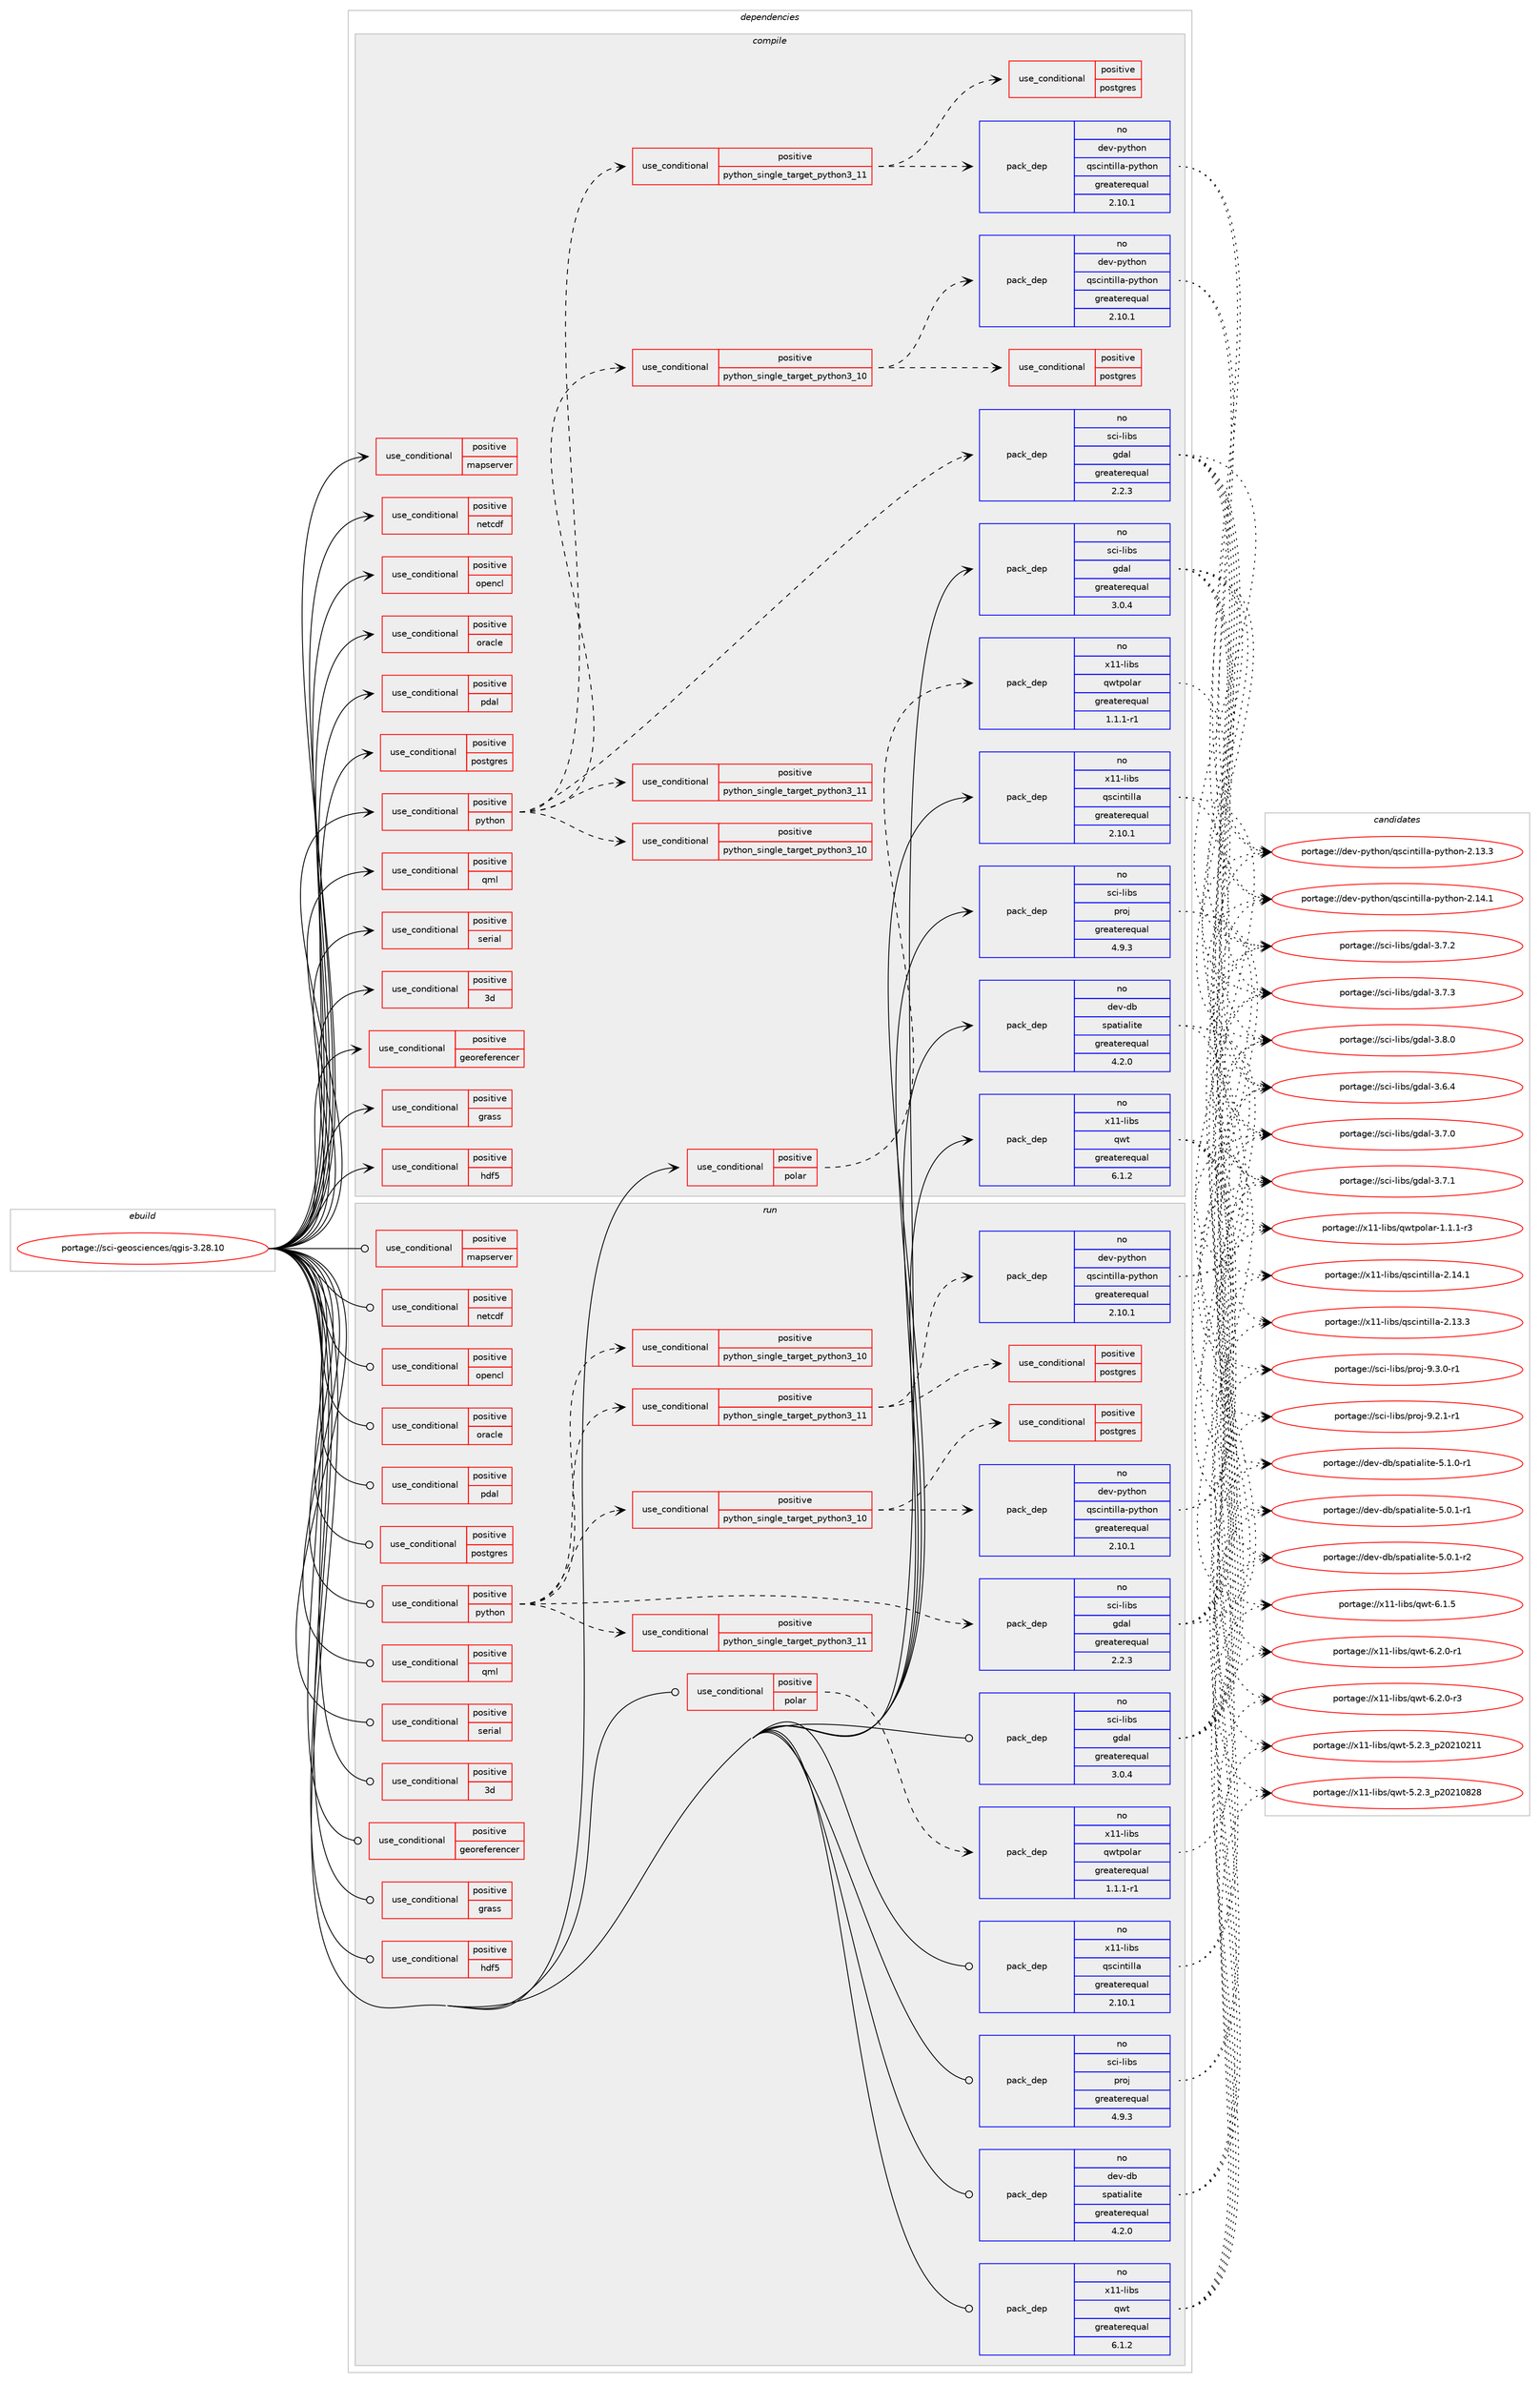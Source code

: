 digraph prolog {

# *************
# Graph options
# *************

newrank=true;
concentrate=true;
compound=true;
graph [rankdir=LR,fontname=Helvetica,fontsize=10,ranksep=1.5];#, ranksep=2.5, nodesep=0.2];
edge  [arrowhead=vee];
node  [fontname=Helvetica,fontsize=10];

# **********
# The ebuild
# **********

subgraph cluster_leftcol {
color=gray;
rank=same;
label=<<i>ebuild</i>>;
id [label="portage://sci-geosciences/qgis-3.28.10", color=red, width=4, href="../sci-geosciences/qgis-3.28.10.svg"];
}

# ****************
# The dependencies
# ****************

subgraph cluster_midcol {
color=gray;
label=<<i>dependencies</i>>;
subgraph cluster_compile {
fillcolor="#eeeeee";
style=filled;
label=<<i>compile</i>>;
subgraph cond9151 {
dependency13522 [label=<<TABLE BORDER="0" CELLBORDER="1" CELLSPACING="0" CELLPADDING="4"><TR><TD ROWSPAN="3" CELLPADDING="10">use_conditional</TD></TR><TR><TD>positive</TD></TR><TR><TD>3d</TD></TR></TABLE>>, shape=none, color=red];
# *** BEGIN UNKNOWN DEPENDENCY TYPE (TODO) ***
# dependency13522 -> package_dependency(portage://sci-geosciences/qgis-3.28.10,install,no,dev-qt,qt3d,none,[,,],[slot(5)],[])
# *** END UNKNOWN DEPENDENCY TYPE (TODO) ***

}
id:e -> dependency13522:w [weight=20,style="solid",arrowhead="vee"];
subgraph cond9152 {
dependency13523 [label=<<TABLE BORDER="0" CELLBORDER="1" CELLSPACING="0" CELLPADDING="4"><TR><TD ROWSPAN="3" CELLPADDING="10">use_conditional</TD></TR><TR><TD>positive</TD></TR><TR><TD>georeferencer</TD></TR></TABLE>>, shape=none, color=red];
# *** BEGIN UNKNOWN DEPENDENCY TYPE (TODO) ***
# dependency13523 -> package_dependency(portage://sci-geosciences/qgis-3.28.10,install,no,sci-libs,gsl,none,[,,],any_same_slot,[])
# *** END UNKNOWN DEPENDENCY TYPE (TODO) ***

}
id:e -> dependency13523:w [weight=20,style="solid",arrowhead="vee"];
subgraph cond9153 {
dependency13524 [label=<<TABLE BORDER="0" CELLBORDER="1" CELLSPACING="0" CELLPADDING="4"><TR><TD ROWSPAN="3" CELLPADDING="10">use_conditional</TD></TR><TR><TD>positive</TD></TR><TR><TD>grass</TD></TR></TABLE>>, shape=none, color=red];
# *** BEGIN UNKNOWN DEPENDENCY TYPE (TODO) ***
# dependency13524 -> package_dependency(portage://sci-geosciences/qgis-3.28.10,install,no,sci-geosciences,grass,none,[,,],any_same_slot,[])
# *** END UNKNOWN DEPENDENCY TYPE (TODO) ***

}
id:e -> dependency13524:w [weight=20,style="solid",arrowhead="vee"];
subgraph cond9154 {
dependency13525 [label=<<TABLE BORDER="0" CELLBORDER="1" CELLSPACING="0" CELLPADDING="4"><TR><TD ROWSPAN="3" CELLPADDING="10">use_conditional</TD></TR><TR><TD>positive</TD></TR><TR><TD>hdf5</TD></TR></TABLE>>, shape=none, color=red];
# *** BEGIN UNKNOWN DEPENDENCY TYPE (TODO) ***
# dependency13525 -> package_dependency(portage://sci-geosciences/qgis-3.28.10,install,no,sci-libs,hdf5,none,[,,],any_same_slot,[])
# *** END UNKNOWN DEPENDENCY TYPE (TODO) ***

}
id:e -> dependency13525:w [weight=20,style="solid",arrowhead="vee"];
subgraph cond9155 {
dependency13526 [label=<<TABLE BORDER="0" CELLBORDER="1" CELLSPACING="0" CELLPADDING="4"><TR><TD ROWSPAN="3" CELLPADDING="10">use_conditional</TD></TR><TR><TD>positive</TD></TR><TR><TD>mapserver</TD></TR></TABLE>>, shape=none, color=red];
# *** BEGIN UNKNOWN DEPENDENCY TYPE (TODO) ***
# dependency13526 -> package_dependency(portage://sci-geosciences/qgis-3.28.10,install,no,dev-libs,fcgi,none,[,,],[],[])
# *** END UNKNOWN DEPENDENCY TYPE (TODO) ***

}
id:e -> dependency13526:w [weight=20,style="solid",arrowhead="vee"];
subgraph cond9156 {
dependency13527 [label=<<TABLE BORDER="0" CELLBORDER="1" CELLSPACING="0" CELLPADDING="4"><TR><TD ROWSPAN="3" CELLPADDING="10">use_conditional</TD></TR><TR><TD>positive</TD></TR><TR><TD>netcdf</TD></TR></TABLE>>, shape=none, color=red];
# *** BEGIN UNKNOWN DEPENDENCY TYPE (TODO) ***
# dependency13527 -> package_dependency(portage://sci-geosciences/qgis-3.28.10,install,no,sci-libs,netcdf,none,[,,],any_same_slot,[])
# *** END UNKNOWN DEPENDENCY TYPE (TODO) ***

}
id:e -> dependency13527:w [weight=20,style="solid",arrowhead="vee"];
subgraph cond9157 {
dependency13528 [label=<<TABLE BORDER="0" CELLBORDER="1" CELLSPACING="0" CELLPADDING="4"><TR><TD ROWSPAN="3" CELLPADDING="10">use_conditional</TD></TR><TR><TD>positive</TD></TR><TR><TD>opencl</TD></TR></TABLE>>, shape=none, color=red];
# *** BEGIN UNKNOWN DEPENDENCY TYPE (TODO) ***
# dependency13528 -> package_dependency(portage://sci-geosciences/qgis-3.28.10,install,no,virtual,opencl,none,[,,],[],[])
# *** END UNKNOWN DEPENDENCY TYPE (TODO) ***

}
id:e -> dependency13528:w [weight=20,style="solid",arrowhead="vee"];
subgraph cond9158 {
dependency13529 [label=<<TABLE BORDER="0" CELLBORDER="1" CELLSPACING="0" CELLPADDING="4"><TR><TD ROWSPAN="3" CELLPADDING="10">use_conditional</TD></TR><TR><TD>positive</TD></TR><TR><TD>oracle</TD></TR></TABLE>>, shape=none, color=red];
# *** BEGIN UNKNOWN DEPENDENCY TYPE (TODO) ***
# dependency13529 -> package_dependency(portage://sci-geosciences/qgis-3.28.10,install,no,dev-db,oracle-instantclient,none,[,,],any_same_slot,[])
# *** END UNKNOWN DEPENDENCY TYPE (TODO) ***

# *** BEGIN UNKNOWN DEPENDENCY TYPE (TODO) ***
# dependency13529 -> package_dependency(portage://sci-geosciences/qgis-3.28.10,install,no,sci-libs,gdal,none,[,,],any_same_slot,[use(enable(oracle),none)])
# *** END UNKNOWN DEPENDENCY TYPE (TODO) ***

}
id:e -> dependency13529:w [weight=20,style="solid",arrowhead="vee"];
subgraph cond9159 {
dependency13530 [label=<<TABLE BORDER="0" CELLBORDER="1" CELLSPACING="0" CELLPADDING="4"><TR><TD ROWSPAN="3" CELLPADDING="10">use_conditional</TD></TR><TR><TD>positive</TD></TR><TR><TD>pdal</TD></TR></TABLE>>, shape=none, color=red];
# *** BEGIN UNKNOWN DEPENDENCY TYPE (TODO) ***
# dependency13530 -> package_dependency(portage://sci-geosciences/qgis-3.28.10,install,no,sci-libs,pdal,none,[,,],any_same_slot,[])
# *** END UNKNOWN DEPENDENCY TYPE (TODO) ***

}
id:e -> dependency13530:w [weight=20,style="solid",arrowhead="vee"];
subgraph cond9160 {
dependency13531 [label=<<TABLE BORDER="0" CELLBORDER="1" CELLSPACING="0" CELLPADDING="4"><TR><TD ROWSPAN="3" CELLPADDING="10">use_conditional</TD></TR><TR><TD>positive</TD></TR><TR><TD>polar</TD></TR></TABLE>>, shape=none, color=red];
subgraph pack4245 {
dependency13532 [label=<<TABLE BORDER="0" CELLBORDER="1" CELLSPACING="0" CELLPADDING="4" WIDTH="220"><TR><TD ROWSPAN="6" CELLPADDING="30">pack_dep</TD></TR><TR><TD WIDTH="110">no</TD></TR><TR><TD>x11-libs</TD></TR><TR><TD>qwtpolar</TD></TR><TR><TD>greaterequal</TD></TR><TR><TD>1.1.1-r1</TD></TR></TABLE>>, shape=none, color=blue];
}
dependency13531:e -> dependency13532:w [weight=20,style="dashed",arrowhead="vee"];
}
id:e -> dependency13531:w [weight=20,style="solid",arrowhead="vee"];
subgraph cond9161 {
dependency13533 [label=<<TABLE BORDER="0" CELLBORDER="1" CELLSPACING="0" CELLPADDING="4"><TR><TD ROWSPAN="3" CELLPADDING="10">use_conditional</TD></TR><TR><TD>positive</TD></TR><TR><TD>postgres</TD></TR></TABLE>>, shape=none, color=red];
# *** BEGIN UNKNOWN DEPENDENCY TYPE (TODO) ***
# dependency13533 -> package_dependency(portage://sci-geosciences/qgis-3.28.10,install,no,dev-db,postgresql,none,[,,],any_same_slot,[])
# *** END UNKNOWN DEPENDENCY TYPE (TODO) ***

}
id:e -> dependency13533:w [weight=20,style="solid",arrowhead="vee"];
subgraph cond9162 {
dependency13534 [label=<<TABLE BORDER="0" CELLBORDER="1" CELLSPACING="0" CELLPADDING="4"><TR><TD ROWSPAN="3" CELLPADDING="10">use_conditional</TD></TR><TR><TD>positive</TD></TR><TR><TD>python</TD></TR></TABLE>>, shape=none, color=red];
subgraph cond9163 {
dependency13535 [label=<<TABLE BORDER="0" CELLBORDER="1" CELLSPACING="0" CELLPADDING="4"><TR><TD ROWSPAN="3" CELLPADDING="10">use_conditional</TD></TR><TR><TD>positive</TD></TR><TR><TD>python_single_target_python3_10</TD></TR></TABLE>>, shape=none, color=red];
# *** BEGIN UNKNOWN DEPENDENCY TYPE (TODO) ***
# dependency13535 -> package_dependency(portage://sci-geosciences/qgis-3.28.10,install,no,dev-lang,python,none,[,,],[slot(3.10)],[use(enable(sqlite),none)])
# *** END UNKNOWN DEPENDENCY TYPE (TODO) ***

}
dependency13534:e -> dependency13535:w [weight=20,style="dashed",arrowhead="vee"];
subgraph cond9164 {
dependency13536 [label=<<TABLE BORDER="0" CELLBORDER="1" CELLSPACING="0" CELLPADDING="4"><TR><TD ROWSPAN="3" CELLPADDING="10">use_conditional</TD></TR><TR><TD>positive</TD></TR><TR><TD>python_single_target_python3_11</TD></TR></TABLE>>, shape=none, color=red];
# *** BEGIN UNKNOWN DEPENDENCY TYPE (TODO) ***
# dependency13536 -> package_dependency(portage://sci-geosciences/qgis-3.28.10,install,no,dev-lang,python,none,[,,],[slot(3.11)],[use(enable(sqlite),none)])
# *** END UNKNOWN DEPENDENCY TYPE (TODO) ***

}
dependency13534:e -> dependency13536:w [weight=20,style="dashed",arrowhead="vee"];
subgraph pack4246 {
dependency13537 [label=<<TABLE BORDER="0" CELLBORDER="1" CELLSPACING="0" CELLPADDING="4" WIDTH="220"><TR><TD ROWSPAN="6" CELLPADDING="30">pack_dep</TD></TR><TR><TD WIDTH="110">no</TD></TR><TR><TD>sci-libs</TD></TR><TR><TD>gdal</TD></TR><TR><TD>greaterequal</TD></TR><TR><TD>2.2.3</TD></TR></TABLE>>, shape=none, color=blue];
}
dependency13534:e -> dependency13537:w [weight=20,style="dashed",arrowhead="vee"];
subgraph cond9165 {
dependency13538 [label=<<TABLE BORDER="0" CELLBORDER="1" CELLSPACING="0" CELLPADDING="4"><TR><TD ROWSPAN="3" CELLPADDING="10">use_conditional</TD></TR><TR><TD>positive</TD></TR><TR><TD>python_single_target_python3_10</TD></TR></TABLE>>, shape=none, color=red];
# *** BEGIN UNKNOWN DEPENDENCY TYPE (TODO) ***
# dependency13538 -> package_dependency(portage://sci-geosciences/qgis-3.28.10,install,no,dev-python,jinja,none,[,,],[],[use(enable(python_targets_python3_10),negative)])
# *** END UNKNOWN DEPENDENCY TYPE (TODO) ***

# *** BEGIN UNKNOWN DEPENDENCY TYPE (TODO) ***
# dependency13538 -> package_dependency(portage://sci-geosciences/qgis-3.28.10,install,no,dev-python,numpy,none,[,,],[],[use(enable(python_targets_python3_10),negative)])
# *** END UNKNOWN DEPENDENCY TYPE (TODO) ***

# *** BEGIN UNKNOWN DEPENDENCY TYPE (TODO) ***
# dependency13538 -> package_dependency(portage://sci-geosciences/qgis-3.28.10,install,no,dev-python,owslib,none,[,,],[],[use(enable(python_targets_python3_10),negative)])
# *** END UNKNOWN DEPENDENCY TYPE (TODO) ***

# *** BEGIN UNKNOWN DEPENDENCY TYPE (TODO) ***
# dependency13538 -> package_dependency(portage://sci-geosciences/qgis-3.28.10,install,no,dev-python,pygments,none,[,,],[],[use(enable(python_targets_python3_10),negative)])
# *** END UNKNOWN DEPENDENCY TYPE (TODO) ***

# *** BEGIN UNKNOWN DEPENDENCY TYPE (TODO) ***
# dependency13538 -> package_dependency(portage://sci-geosciences/qgis-3.28.10,install,no,dev-python,PyQt5,none,[,,],[],[use(enable(designer),none),use(enable(gui),none),use(enable(network),none),use(enable(positioning),none),use(enable(printsupport),none),use(enable(sql),none),use(enable(svg),none),use(enable(widgets),none),use(enable(python_targets_python3_10),negative)])
# *** END UNKNOWN DEPENDENCY TYPE (TODO) ***

# *** BEGIN UNKNOWN DEPENDENCY TYPE (TODO) ***
# dependency13538 -> package_dependency(portage://sci-geosciences/qgis-3.28.10,install,no,dev-python,pyyaml,none,[,,],[],[use(enable(python_targets_python3_10),negative)])
# *** END UNKNOWN DEPENDENCY TYPE (TODO) ***

subgraph pack4247 {
dependency13539 [label=<<TABLE BORDER="0" CELLBORDER="1" CELLSPACING="0" CELLPADDING="4" WIDTH="220"><TR><TD ROWSPAN="6" CELLPADDING="30">pack_dep</TD></TR><TR><TD WIDTH="110">no</TD></TR><TR><TD>dev-python</TD></TR><TR><TD>qscintilla-python</TD></TR><TR><TD>greaterequal</TD></TR><TR><TD>2.10.1</TD></TR></TABLE>>, shape=none, color=blue];
}
dependency13538:e -> dependency13539:w [weight=20,style="dashed",arrowhead="vee"];
# *** BEGIN UNKNOWN DEPENDENCY TYPE (TODO) ***
# dependency13538 -> package_dependency(portage://sci-geosciences/qgis-3.28.10,install,no,dev-python,sip,none,[,,],any_same_slot,[use(enable(python_targets_python3_10),negative)])
# *** END UNKNOWN DEPENDENCY TYPE (TODO) ***

subgraph cond9166 {
dependency13540 [label=<<TABLE BORDER="0" CELLBORDER="1" CELLSPACING="0" CELLPADDING="4"><TR><TD ROWSPAN="3" CELLPADDING="10">use_conditional</TD></TR><TR><TD>positive</TD></TR><TR><TD>postgres</TD></TR></TABLE>>, shape=none, color=red];
# *** BEGIN UNKNOWN DEPENDENCY TYPE (TODO) ***
# dependency13540 -> package_dependency(portage://sci-geosciences/qgis-3.28.10,install,no,dev-python,psycopg,none,[,,],[slot(2)],[use(enable(python_targets_python3_10),negative)])
# *** END UNKNOWN DEPENDENCY TYPE (TODO) ***

}
dependency13538:e -> dependency13540:w [weight=20,style="dashed",arrowhead="vee"];
}
dependency13534:e -> dependency13538:w [weight=20,style="dashed",arrowhead="vee"];
subgraph cond9167 {
dependency13541 [label=<<TABLE BORDER="0" CELLBORDER="1" CELLSPACING="0" CELLPADDING="4"><TR><TD ROWSPAN="3" CELLPADDING="10">use_conditional</TD></TR><TR><TD>positive</TD></TR><TR><TD>python_single_target_python3_11</TD></TR></TABLE>>, shape=none, color=red];
# *** BEGIN UNKNOWN DEPENDENCY TYPE (TODO) ***
# dependency13541 -> package_dependency(portage://sci-geosciences/qgis-3.28.10,install,no,dev-python,jinja,none,[,,],[],[use(enable(python_targets_python3_11),negative)])
# *** END UNKNOWN DEPENDENCY TYPE (TODO) ***

# *** BEGIN UNKNOWN DEPENDENCY TYPE (TODO) ***
# dependency13541 -> package_dependency(portage://sci-geosciences/qgis-3.28.10,install,no,dev-python,numpy,none,[,,],[],[use(enable(python_targets_python3_11),negative)])
# *** END UNKNOWN DEPENDENCY TYPE (TODO) ***

# *** BEGIN UNKNOWN DEPENDENCY TYPE (TODO) ***
# dependency13541 -> package_dependency(portage://sci-geosciences/qgis-3.28.10,install,no,dev-python,owslib,none,[,,],[],[use(enable(python_targets_python3_11),negative)])
# *** END UNKNOWN DEPENDENCY TYPE (TODO) ***

# *** BEGIN UNKNOWN DEPENDENCY TYPE (TODO) ***
# dependency13541 -> package_dependency(portage://sci-geosciences/qgis-3.28.10,install,no,dev-python,pygments,none,[,,],[],[use(enable(python_targets_python3_11),negative)])
# *** END UNKNOWN DEPENDENCY TYPE (TODO) ***

# *** BEGIN UNKNOWN DEPENDENCY TYPE (TODO) ***
# dependency13541 -> package_dependency(portage://sci-geosciences/qgis-3.28.10,install,no,dev-python,PyQt5,none,[,,],[],[use(enable(designer),none),use(enable(gui),none),use(enable(network),none),use(enable(positioning),none),use(enable(printsupport),none),use(enable(sql),none),use(enable(svg),none),use(enable(widgets),none),use(enable(python_targets_python3_11),negative)])
# *** END UNKNOWN DEPENDENCY TYPE (TODO) ***

# *** BEGIN UNKNOWN DEPENDENCY TYPE (TODO) ***
# dependency13541 -> package_dependency(portage://sci-geosciences/qgis-3.28.10,install,no,dev-python,pyyaml,none,[,,],[],[use(enable(python_targets_python3_11),negative)])
# *** END UNKNOWN DEPENDENCY TYPE (TODO) ***

subgraph pack4248 {
dependency13542 [label=<<TABLE BORDER="0" CELLBORDER="1" CELLSPACING="0" CELLPADDING="4" WIDTH="220"><TR><TD ROWSPAN="6" CELLPADDING="30">pack_dep</TD></TR><TR><TD WIDTH="110">no</TD></TR><TR><TD>dev-python</TD></TR><TR><TD>qscintilla-python</TD></TR><TR><TD>greaterequal</TD></TR><TR><TD>2.10.1</TD></TR></TABLE>>, shape=none, color=blue];
}
dependency13541:e -> dependency13542:w [weight=20,style="dashed",arrowhead="vee"];
# *** BEGIN UNKNOWN DEPENDENCY TYPE (TODO) ***
# dependency13541 -> package_dependency(portage://sci-geosciences/qgis-3.28.10,install,no,dev-python,sip,none,[,,],any_same_slot,[use(enable(python_targets_python3_11),negative)])
# *** END UNKNOWN DEPENDENCY TYPE (TODO) ***

subgraph cond9168 {
dependency13543 [label=<<TABLE BORDER="0" CELLBORDER="1" CELLSPACING="0" CELLPADDING="4"><TR><TD ROWSPAN="3" CELLPADDING="10">use_conditional</TD></TR><TR><TD>positive</TD></TR><TR><TD>postgres</TD></TR></TABLE>>, shape=none, color=red];
# *** BEGIN UNKNOWN DEPENDENCY TYPE (TODO) ***
# dependency13543 -> package_dependency(portage://sci-geosciences/qgis-3.28.10,install,no,dev-python,psycopg,none,[,,],[slot(2)],[use(enable(python_targets_python3_11),negative)])
# *** END UNKNOWN DEPENDENCY TYPE (TODO) ***

}
dependency13541:e -> dependency13543:w [weight=20,style="dashed",arrowhead="vee"];
}
dependency13534:e -> dependency13541:w [weight=20,style="dashed",arrowhead="vee"];
}
id:e -> dependency13534:w [weight=20,style="solid",arrowhead="vee"];
subgraph cond9169 {
dependency13544 [label=<<TABLE BORDER="0" CELLBORDER="1" CELLSPACING="0" CELLPADDING="4"><TR><TD ROWSPAN="3" CELLPADDING="10">use_conditional</TD></TR><TR><TD>positive</TD></TR><TR><TD>qml</TD></TR></TABLE>>, shape=none, color=red];
# *** BEGIN UNKNOWN DEPENDENCY TYPE (TODO) ***
# dependency13544 -> package_dependency(portage://sci-geosciences/qgis-3.28.10,install,no,dev-qt,qtdeclarative,none,[,,],[slot(5)],[])
# *** END UNKNOWN DEPENDENCY TYPE (TODO) ***

}
id:e -> dependency13544:w [weight=20,style="solid",arrowhead="vee"];
subgraph cond9170 {
dependency13545 [label=<<TABLE BORDER="0" CELLBORDER="1" CELLSPACING="0" CELLPADDING="4"><TR><TD ROWSPAN="3" CELLPADDING="10">use_conditional</TD></TR><TR><TD>positive</TD></TR><TR><TD>serial</TD></TR></TABLE>>, shape=none, color=red];
# *** BEGIN UNKNOWN DEPENDENCY TYPE (TODO) ***
# dependency13545 -> package_dependency(portage://sci-geosciences/qgis-3.28.10,install,no,dev-qt,qtserialport,none,[,,],[slot(5)],[])
# *** END UNKNOWN DEPENDENCY TYPE (TODO) ***

}
id:e -> dependency13545:w [weight=20,style="solid",arrowhead="vee"];
# *** BEGIN UNKNOWN DEPENDENCY TYPE (TODO) ***
# id -> package_dependency(portage://sci-geosciences/qgis-3.28.10,install,no,app-crypt,qca,none,[,,],[slot(2)],[use(enable(qt5),positive),use(enable(ssl),none)])
# *** END UNKNOWN DEPENDENCY TYPE (TODO) ***

subgraph pack4249 {
dependency13546 [label=<<TABLE BORDER="0" CELLBORDER="1" CELLSPACING="0" CELLPADDING="4" WIDTH="220"><TR><TD ROWSPAN="6" CELLPADDING="30">pack_dep</TD></TR><TR><TD WIDTH="110">no</TD></TR><TR><TD>dev-db</TD></TR><TR><TD>spatialite</TD></TR><TR><TD>greaterequal</TD></TR><TR><TD>4.2.0</TD></TR></TABLE>>, shape=none, color=blue];
}
id:e -> dependency13546:w [weight=20,style="solid",arrowhead="vee"];
# *** BEGIN UNKNOWN DEPENDENCY TYPE (TODO) ***
# id -> package_dependency(portage://sci-geosciences/qgis-3.28.10,install,no,dev-db,sqlite,none,[,,],[slot(3)],[])
# *** END UNKNOWN DEPENDENCY TYPE (TODO) ***

# *** BEGIN UNKNOWN DEPENDENCY TYPE (TODO) ***
# id -> package_dependency(portage://sci-geosciences/qgis-3.28.10,install,no,dev-libs,expat,none,[,,],[],[])
# *** END UNKNOWN DEPENDENCY TYPE (TODO) ***

# *** BEGIN UNKNOWN DEPENDENCY TYPE (TODO) ***
# id -> package_dependency(portage://sci-geosciences/qgis-3.28.10,install,no,dev-libs,libzip,none,[,,],any_same_slot,[])
# *** END UNKNOWN DEPENDENCY TYPE (TODO) ***

# *** BEGIN UNKNOWN DEPENDENCY TYPE (TODO) ***
# id -> package_dependency(portage://sci-geosciences/qgis-3.28.10,install,no,dev-libs,protobuf,none,[,,],any_same_slot,[])
# *** END UNKNOWN DEPENDENCY TYPE (TODO) ***

# *** BEGIN UNKNOWN DEPENDENCY TYPE (TODO) ***
# id -> package_dependency(portage://sci-geosciences/qgis-3.28.10,install,no,dev-libs,qtkeychain,none,[,,],[],[use(enable(qt5),positive)])
# *** END UNKNOWN DEPENDENCY TYPE (TODO) ***

# *** BEGIN UNKNOWN DEPENDENCY TYPE (TODO) ***
# id -> package_dependency(portage://sci-geosciences/qgis-3.28.10,install,no,dev-qt,designer,none,[,,],[slot(5)],[])
# *** END UNKNOWN DEPENDENCY TYPE (TODO) ***

# *** BEGIN UNKNOWN DEPENDENCY TYPE (TODO) ***
# id -> package_dependency(portage://sci-geosciences/qgis-3.28.10,install,no,dev-qt,qtconcurrent,none,[,,],[slot(5)],[])
# *** END UNKNOWN DEPENDENCY TYPE (TODO) ***

# *** BEGIN UNKNOWN DEPENDENCY TYPE (TODO) ***
# id -> package_dependency(portage://sci-geosciences/qgis-3.28.10,install,no,dev-qt,qtcore,none,[,,],[slot(5)],[])
# *** END UNKNOWN DEPENDENCY TYPE (TODO) ***

# *** BEGIN UNKNOWN DEPENDENCY TYPE (TODO) ***
# id -> package_dependency(portage://sci-geosciences/qgis-3.28.10,install,no,dev-qt,qtgui,none,[,,],[slot(5)],[])
# *** END UNKNOWN DEPENDENCY TYPE (TODO) ***

# *** BEGIN UNKNOWN DEPENDENCY TYPE (TODO) ***
# id -> package_dependency(portage://sci-geosciences/qgis-3.28.10,install,no,dev-qt,qtnetwork,none,[,,],[slot(5)],[use(enable(ssl),none)])
# *** END UNKNOWN DEPENDENCY TYPE (TODO) ***

# *** BEGIN UNKNOWN DEPENDENCY TYPE (TODO) ***
# id -> package_dependency(portage://sci-geosciences/qgis-3.28.10,install,no,dev-qt,qtpositioning,none,[,,],[slot(5)],[])
# *** END UNKNOWN DEPENDENCY TYPE (TODO) ***

# *** BEGIN UNKNOWN DEPENDENCY TYPE (TODO) ***
# id -> package_dependency(portage://sci-geosciences/qgis-3.28.10,install,no,dev-qt,qtprintsupport,none,[,,],[slot(5)],[])
# *** END UNKNOWN DEPENDENCY TYPE (TODO) ***

# *** BEGIN UNKNOWN DEPENDENCY TYPE (TODO) ***
# id -> package_dependency(portage://sci-geosciences/qgis-3.28.10,install,no,dev-qt,qtsql,none,[,,],[slot(5)],[])
# *** END UNKNOWN DEPENDENCY TYPE (TODO) ***

# *** BEGIN UNKNOWN DEPENDENCY TYPE (TODO) ***
# id -> package_dependency(portage://sci-geosciences/qgis-3.28.10,install,no,dev-qt,qtsvg,none,[,,],[slot(5)],[])
# *** END UNKNOWN DEPENDENCY TYPE (TODO) ***

# *** BEGIN UNKNOWN DEPENDENCY TYPE (TODO) ***
# id -> package_dependency(portage://sci-geosciences/qgis-3.28.10,install,no,dev-qt,qttest,none,[,,],[slot(5)],[])
# *** END UNKNOWN DEPENDENCY TYPE (TODO) ***

# *** BEGIN UNKNOWN DEPENDENCY TYPE (TODO) ***
# id -> package_dependency(portage://sci-geosciences/qgis-3.28.10,install,no,dev-qt,qtwidgets,none,[,,],[slot(5)],[])
# *** END UNKNOWN DEPENDENCY TYPE (TODO) ***

# *** BEGIN UNKNOWN DEPENDENCY TYPE (TODO) ***
# id -> package_dependency(portage://sci-geosciences/qgis-3.28.10,install,no,dev-qt,qtxml,none,[,,],[slot(5)],[])
# *** END UNKNOWN DEPENDENCY TYPE (TODO) ***

# *** BEGIN UNKNOWN DEPENDENCY TYPE (TODO) ***
# id -> package_dependency(portage://sci-geosciences/qgis-3.28.10,install,no,media-gfx,exiv2,none,[,,],any_same_slot,[])
# *** END UNKNOWN DEPENDENCY TYPE (TODO) ***

subgraph pack4250 {
dependency13547 [label=<<TABLE BORDER="0" CELLBORDER="1" CELLSPACING="0" CELLPADDING="4" WIDTH="220"><TR><TD ROWSPAN="6" CELLPADDING="30">pack_dep</TD></TR><TR><TD WIDTH="110">no</TD></TR><TR><TD>sci-libs</TD></TR><TR><TD>gdal</TD></TR><TR><TD>greaterequal</TD></TR><TR><TD>3.0.4</TD></TR></TABLE>>, shape=none, color=blue];
}
id:e -> dependency13547:w [weight=20,style="solid",arrowhead="vee"];
# *** BEGIN UNKNOWN DEPENDENCY TYPE (TODO) ***
# id -> package_dependency(portage://sci-geosciences/qgis-3.28.10,install,no,sci-libs,geos,none,[,,],[],[])
# *** END UNKNOWN DEPENDENCY TYPE (TODO) ***

# *** BEGIN UNKNOWN DEPENDENCY TYPE (TODO) ***
# id -> package_dependency(portage://sci-geosciences/qgis-3.28.10,install,no,sci-libs,libspatialindex,none,[,,],any_same_slot,[])
# *** END UNKNOWN DEPENDENCY TYPE (TODO) ***

subgraph pack4251 {
dependency13548 [label=<<TABLE BORDER="0" CELLBORDER="1" CELLSPACING="0" CELLPADDING="4" WIDTH="220"><TR><TD ROWSPAN="6" CELLPADDING="30">pack_dep</TD></TR><TR><TD WIDTH="110">no</TD></TR><TR><TD>sci-libs</TD></TR><TR><TD>proj</TD></TR><TR><TD>greaterequal</TD></TR><TR><TD>4.9.3</TD></TR></TABLE>>, shape=none, color=blue];
}
id:e -> dependency13548:w [weight=20,style="solid",arrowhead="vee"];
# *** BEGIN UNKNOWN DEPENDENCY TYPE (TODO) ***
# id -> package_dependency(portage://sci-geosciences/qgis-3.28.10,install,no,sys-libs,zlib,none,[,,],[],[])
# *** END UNKNOWN DEPENDENCY TYPE (TODO) ***

subgraph pack4252 {
dependency13549 [label=<<TABLE BORDER="0" CELLBORDER="1" CELLSPACING="0" CELLPADDING="4" WIDTH="220"><TR><TD ROWSPAN="6" CELLPADDING="30">pack_dep</TD></TR><TR><TD WIDTH="110">no</TD></TR><TR><TD>x11-libs</TD></TR><TR><TD>qscintilla</TD></TR><TR><TD>greaterequal</TD></TR><TR><TD>2.10.1</TD></TR></TABLE>>, shape=none, color=blue];
}
id:e -> dependency13549:w [weight=20,style="solid",arrowhead="vee"];
subgraph pack4253 {
dependency13550 [label=<<TABLE BORDER="0" CELLBORDER="1" CELLSPACING="0" CELLPADDING="4" WIDTH="220"><TR><TD ROWSPAN="6" CELLPADDING="30">pack_dep</TD></TR><TR><TD WIDTH="110">no</TD></TR><TR><TD>x11-libs</TD></TR><TR><TD>qwt</TD></TR><TR><TD>greaterequal</TD></TR><TR><TD>6.1.2</TD></TR></TABLE>>, shape=none, color=blue];
}
id:e -> dependency13550:w [weight=20,style="solid",arrowhead="vee"];
}
subgraph cluster_compileandrun {
fillcolor="#eeeeee";
style=filled;
label=<<i>compile and run</i>>;
}
subgraph cluster_run {
fillcolor="#eeeeee";
style=filled;
label=<<i>run</i>>;
subgraph cond9171 {
dependency13551 [label=<<TABLE BORDER="0" CELLBORDER="1" CELLSPACING="0" CELLPADDING="4"><TR><TD ROWSPAN="3" CELLPADDING="10">use_conditional</TD></TR><TR><TD>positive</TD></TR><TR><TD>3d</TD></TR></TABLE>>, shape=none, color=red];
# *** BEGIN UNKNOWN DEPENDENCY TYPE (TODO) ***
# dependency13551 -> package_dependency(portage://sci-geosciences/qgis-3.28.10,run,no,dev-qt,qt3d,none,[,,],[slot(5)],[])
# *** END UNKNOWN DEPENDENCY TYPE (TODO) ***

}
id:e -> dependency13551:w [weight=20,style="solid",arrowhead="odot"];
subgraph cond9172 {
dependency13552 [label=<<TABLE BORDER="0" CELLBORDER="1" CELLSPACING="0" CELLPADDING="4"><TR><TD ROWSPAN="3" CELLPADDING="10">use_conditional</TD></TR><TR><TD>positive</TD></TR><TR><TD>georeferencer</TD></TR></TABLE>>, shape=none, color=red];
# *** BEGIN UNKNOWN DEPENDENCY TYPE (TODO) ***
# dependency13552 -> package_dependency(portage://sci-geosciences/qgis-3.28.10,run,no,sci-libs,gsl,none,[,,],any_same_slot,[])
# *** END UNKNOWN DEPENDENCY TYPE (TODO) ***

}
id:e -> dependency13552:w [weight=20,style="solid",arrowhead="odot"];
subgraph cond9173 {
dependency13553 [label=<<TABLE BORDER="0" CELLBORDER="1" CELLSPACING="0" CELLPADDING="4"><TR><TD ROWSPAN="3" CELLPADDING="10">use_conditional</TD></TR><TR><TD>positive</TD></TR><TR><TD>grass</TD></TR></TABLE>>, shape=none, color=red];
# *** BEGIN UNKNOWN DEPENDENCY TYPE (TODO) ***
# dependency13553 -> package_dependency(portage://sci-geosciences/qgis-3.28.10,run,no,sci-geosciences,grass,none,[,,],any_same_slot,[])
# *** END UNKNOWN DEPENDENCY TYPE (TODO) ***

}
id:e -> dependency13553:w [weight=20,style="solid",arrowhead="odot"];
subgraph cond9174 {
dependency13554 [label=<<TABLE BORDER="0" CELLBORDER="1" CELLSPACING="0" CELLPADDING="4"><TR><TD ROWSPAN="3" CELLPADDING="10">use_conditional</TD></TR><TR><TD>positive</TD></TR><TR><TD>hdf5</TD></TR></TABLE>>, shape=none, color=red];
# *** BEGIN UNKNOWN DEPENDENCY TYPE (TODO) ***
# dependency13554 -> package_dependency(portage://sci-geosciences/qgis-3.28.10,run,no,sci-libs,hdf5,none,[,,],any_same_slot,[])
# *** END UNKNOWN DEPENDENCY TYPE (TODO) ***

}
id:e -> dependency13554:w [weight=20,style="solid",arrowhead="odot"];
subgraph cond9175 {
dependency13555 [label=<<TABLE BORDER="0" CELLBORDER="1" CELLSPACING="0" CELLPADDING="4"><TR><TD ROWSPAN="3" CELLPADDING="10">use_conditional</TD></TR><TR><TD>positive</TD></TR><TR><TD>mapserver</TD></TR></TABLE>>, shape=none, color=red];
# *** BEGIN UNKNOWN DEPENDENCY TYPE (TODO) ***
# dependency13555 -> package_dependency(portage://sci-geosciences/qgis-3.28.10,run,no,dev-libs,fcgi,none,[,,],[],[])
# *** END UNKNOWN DEPENDENCY TYPE (TODO) ***

}
id:e -> dependency13555:w [weight=20,style="solid",arrowhead="odot"];
subgraph cond9176 {
dependency13556 [label=<<TABLE BORDER="0" CELLBORDER="1" CELLSPACING="0" CELLPADDING="4"><TR><TD ROWSPAN="3" CELLPADDING="10">use_conditional</TD></TR><TR><TD>positive</TD></TR><TR><TD>netcdf</TD></TR></TABLE>>, shape=none, color=red];
# *** BEGIN UNKNOWN DEPENDENCY TYPE (TODO) ***
# dependency13556 -> package_dependency(portage://sci-geosciences/qgis-3.28.10,run,no,sci-libs,netcdf,none,[,,],any_same_slot,[])
# *** END UNKNOWN DEPENDENCY TYPE (TODO) ***

}
id:e -> dependency13556:w [weight=20,style="solid",arrowhead="odot"];
subgraph cond9177 {
dependency13557 [label=<<TABLE BORDER="0" CELLBORDER="1" CELLSPACING="0" CELLPADDING="4"><TR><TD ROWSPAN="3" CELLPADDING="10">use_conditional</TD></TR><TR><TD>positive</TD></TR><TR><TD>opencl</TD></TR></TABLE>>, shape=none, color=red];
# *** BEGIN UNKNOWN DEPENDENCY TYPE (TODO) ***
# dependency13557 -> package_dependency(portage://sci-geosciences/qgis-3.28.10,run,no,virtual,opencl,none,[,,],[],[])
# *** END UNKNOWN DEPENDENCY TYPE (TODO) ***

}
id:e -> dependency13557:w [weight=20,style="solid",arrowhead="odot"];
subgraph cond9178 {
dependency13558 [label=<<TABLE BORDER="0" CELLBORDER="1" CELLSPACING="0" CELLPADDING="4"><TR><TD ROWSPAN="3" CELLPADDING="10">use_conditional</TD></TR><TR><TD>positive</TD></TR><TR><TD>oracle</TD></TR></TABLE>>, shape=none, color=red];
# *** BEGIN UNKNOWN DEPENDENCY TYPE (TODO) ***
# dependency13558 -> package_dependency(portage://sci-geosciences/qgis-3.28.10,run,no,dev-db,oracle-instantclient,none,[,,],any_same_slot,[])
# *** END UNKNOWN DEPENDENCY TYPE (TODO) ***

# *** BEGIN UNKNOWN DEPENDENCY TYPE (TODO) ***
# dependency13558 -> package_dependency(portage://sci-geosciences/qgis-3.28.10,run,no,sci-libs,gdal,none,[,,],any_same_slot,[use(enable(oracle),none)])
# *** END UNKNOWN DEPENDENCY TYPE (TODO) ***

}
id:e -> dependency13558:w [weight=20,style="solid",arrowhead="odot"];
subgraph cond9179 {
dependency13559 [label=<<TABLE BORDER="0" CELLBORDER="1" CELLSPACING="0" CELLPADDING="4"><TR><TD ROWSPAN="3" CELLPADDING="10">use_conditional</TD></TR><TR><TD>positive</TD></TR><TR><TD>pdal</TD></TR></TABLE>>, shape=none, color=red];
# *** BEGIN UNKNOWN DEPENDENCY TYPE (TODO) ***
# dependency13559 -> package_dependency(portage://sci-geosciences/qgis-3.28.10,run,no,sci-libs,pdal,none,[,,],any_same_slot,[])
# *** END UNKNOWN DEPENDENCY TYPE (TODO) ***

}
id:e -> dependency13559:w [weight=20,style="solid",arrowhead="odot"];
subgraph cond9180 {
dependency13560 [label=<<TABLE BORDER="0" CELLBORDER="1" CELLSPACING="0" CELLPADDING="4"><TR><TD ROWSPAN="3" CELLPADDING="10">use_conditional</TD></TR><TR><TD>positive</TD></TR><TR><TD>polar</TD></TR></TABLE>>, shape=none, color=red];
subgraph pack4254 {
dependency13561 [label=<<TABLE BORDER="0" CELLBORDER="1" CELLSPACING="0" CELLPADDING="4" WIDTH="220"><TR><TD ROWSPAN="6" CELLPADDING="30">pack_dep</TD></TR><TR><TD WIDTH="110">no</TD></TR><TR><TD>x11-libs</TD></TR><TR><TD>qwtpolar</TD></TR><TR><TD>greaterequal</TD></TR><TR><TD>1.1.1-r1</TD></TR></TABLE>>, shape=none, color=blue];
}
dependency13560:e -> dependency13561:w [weight=20,style="dashed",arrowhead="vee"];
}
id:e -> dependency13560:w [weight=20,style="solid",arrowhead="odot"];
subgraph cond9181 {
dependency13562 [label=<<TABLE BORDER="0" CELLBORDER="1" CELLSPACING="0" CELLPADDING="4"><TR><TD ROWSPAN="3" CELLPADDING="10">use_conditional</TD></TR><TR><TD>positive</TD></TR><TR><TD>postgres</TD></TR></TABLE>>, shape=none, color=red];
# *** BEGIN UNKNOWN DEPENDENCY TYPE (TODO) ***
# dependency13562 -> package_dependency(portage://sci-geosciences/qgis-3.28.10,run,no,dev-db,postgresql,none,[,,],any_same_slot,[])
# *** END UNKNOWN DEPENDENCY TYPE (TODO) ***

}
id:e -> dependency13562:w [weight=20,style="solid",arrowhead="odot"];
subgraph cond9182 {
dependency13563 [label=<<TABLE BORDER="0" CELLBORDER="1" CELLSPACING="0" CELLPADDING="4"><TR><TD ROWSPAN="3" CELLPADDING="10">use_conditional</TD></TR><TR><TD>positive</TD></TR><TR><TD>python</TD></TR></TABLE>>, shape=none, color=red];
subgraph cond9183 {
dependency13564 [label=<<TABLE BORDER="0" CELLBORDER="1" CELLSPACING="0" CELLPADDING="4"><TR><TD ROWSPAN="3" CELLPADDING="10">use_conditional</TD></TR><TR><TD>positive</TD></TR><TR><TD>python_single_target_python3_10</TD></TR></TABLE>>, shape=none, color=red];
# *** BEGIN UNKNOWN DEPENDENCY TYPE (TODO) ***
# dependency13564 -> package_dependency(portage://sci-geosciences/qgis-3.28.10,run,no,dev-lang,python,none,[,,],[slot(3.10)],[use(enable(sqlite),none)])
# *** END UNKNOWN DEPENDENCY TYPE (TODO) ***

}
dependency13563:e -> dependency13564:w [weight=20,style="dashed",arrowhead="vee"];
subgraph cond9184 {
dependency13565 [label=<<TABLE BORDER="0" CELLBORDER="1" CELLSPACING="0" CELLPADDING="4"><TR><TD ROWSPAN="3" CELLPADDING="10">use_conditional</TD></TR><TR><TD>positive</TD></TR><TR><TD>python_single_target_python3_11</TD></TR></TABLE>>, shape=none, color=red];
# *** BEGIN UNKNOWN DEPENDENCY TYPE (TODO) ***
# dependency13565 -> package_dependency(portage://sci-geosciences/qgis-3.28.10,run,no,dev-lang,python,none,[,,],[slot(3.11)],[use(enable(sqlite),none)])
# *** END UNKNOWN DEPENDENCY TYPE (TODO) ***

}
dependency13563:e -> dependency13565:w [weight=20,style="dashed",arrowhead="vee"];
subgraph pack4255 {
dependency13566 [label=<<TABLE BORDER="0" CELLBORDER="1" CELLSPACING="0" CELLPADDING="4" WIDTH="220"><TR><TD ROWSPAN="6" CELLPADDING="30">pack_dep</TD></TR><TR><TD WIDTH="110">no</TD></TR><TR><TD>sci-libs</TD></TR><TR><TD>gdal</TD></TR><TR><TD>greaterequal</TD></TR><TR><TD>2.2.3</TD></TR></TABLE>>, shape=none, color=blue];
}
dependency13563:e -> dependency13566:w [weight=20,style="dashed",arrowhead="vee"];
subgraph cond9185 {
dependency13567 [label=<<TABLE BORDER="0" CELLBORDER="1" CELLSPACING="0" CELLPADDING="4"><TR><TD ROWSPAN="3" CELLPADDING="10">use_conditional</TD></TR><TR><TD>positive</TD></TR><TR><TD>python_single_target_python3_10</TD></TR></TABLE>>, shape=none, color=red];
# *** BEGIN UNKNOWN DEPENDENCY TYPE (TODO) ***
# dependency13567 -> package_dependency(portage://sci-geosciences/qgis-3.28.10,run,no,dev-python,jinja,none,[,,],[],[use(enable(python_targets_python3_10),negative)])
# *** END UNKNOWN DEPENDENCY TYPE (TODO) ***

# *** BEGIN UNKNOWN DEPENDENCY TYPE (TODO) ***
# dependency13567 -> package_dependency(portage://sci-geosciences/qgis-3.28.10,run,no,dev-python,numpy,none,[,,],[],[use(enable(python_targets_python3_10),negative)])
# *** END UNKNOWN DEPENDENCY TYPE (TODO) ***

# *** BEGIN UNKNOWN DEPENDENCY TYPE (TODO) ***
# dependency13567 -> package_dependency(portage://sci-geosciences/qgis-3.28.10,run,no,dev-python,owslib,none,[,,],[],[use(enable(python_targets_python3_10),negative)])
# *** END UNKNOWN DEPENDENCY TYPE (TODO) ***

# *** BEGIN UNKNOWN DEPENDENCY TYPE (TODO) ***
# dependency13567 -> package_dependency(portage://sci-geosciences/qgis-3.28.10,run,no,dev-python,pygments,none,[,,],[],[use(enable(python_targets_python3_10),negative)])
# *** END UNKNOWN DEPENDENCY TYPE (TODO) ***

# *** BEGIN UNKNOWN DEPENDENCY TYPE (TODO) ***
# dependency13567 -> package_dependency(portage://sci-geosciences/qgis-3.28.10,run,no,dev-python,PyQt5,none,[,,],[],[use(enable(designer),none),use(enable(gui),none),use(enable(network),none),use(enable(positioning),none),use(enable(printsupport),none),use(enable(sql),none),use(enable(svg),none),use(enable(widgets),none),use(enable(python_targets_python3_10),negative)])
# *** END UNKNOWN DEPENDENCY TYPE (TODO) ***

# *** BEGIN UNKNOWN DEPENDENCY TYPE (TODO) ***
# dependency13567 -> package_dependency(portage://sci-geosciences/qgis-3.28.10,run,no,dev-python,pyyaml,none,[,,],[],[use(enable(python_targets_python3_10),negative)])
# *** END UNKNOWN DEPENDENCY TYPE (TODO) ***

subgraph pack4256 {
dependency13568 [label=<<TABLE BORDER="0" CELLBORDER="1" CELLSPACING="0" CELLPADDING="4" WIDTH="220"><TR><TD ROWSPAN="6" CELLPADDING="30">pack_dep</TD></TR><TR><TD WIDTH="110">no</TD></TR><TR><TD>dev-python</TD></TR><TR><TD>qscintilla-python</TD></TR><TR><TD>greaterequal</TD></TR><TR><TD>2.10.1</TD></TR></TABLE>>, shape=none, color=blue];
}
dependency13567:e -> dependency13568:w [weight=20,style="dashed",arrowhead="vee"];
# *** BEGIN UNKNOWN DEPENDENCY TYPE (TODO) ***
# dependency13567 -> package_dependency(portage://sci-geosciences/qgis-3.28.10,run,no,dev-python,sip,none,[,,],any_same_slot,[use(enable(python_targets_python3_10),negative)])
# *** END UNKNOWN DEPENDENCY TYPE (TODO) ***

subgraph cond9186 {
dependency13569 [label=<<TABLE BORDER="0" CELLBORDER="1" CELLSPACING="0" CELLPADDING="4"><TR><TD ROWSPAN="3" CELLPADDING="10">use_conditional</TD></TR><TR><TD>positive</TD></TR><TR><TD>postgres</TD></TR></TABLE>>, shape=none, color=red];
# *** BEGIN UNKNOWN DEPENDENCY TYPE (TODO) ***
# dependency13569 -> package_dependency(portage://sci-geosciences/qgis-3.28.10,run,no,dev-python,psycopg,none,[,,],[slot(2)],[use(enable(python_targets_python3_10),negative)])
# *** END UNKNOWN DEPENDENCY TYPE (TODO) ***

}
dependency13567:e -> dependency13569:w [weight=20,style="dashed",arrowhead="vee"];
}
dependency13563:e -> dependency13567:w [weight=20,style="dashed",arrowhead="vee"];
subgraph cond9187 {
dependency13570 [label=<<TABLE BORDER="0" CELLBORDER="1" CELLSPACING="0" CELLPADDING="4"><TR><TD ROWSPAN="3" CELLPADDING="10">use_conditional</TD></TR><TR><TD>positive</TD></TR><TR><TD>python_single_target_python3_11</TD></TR></TABLE>>, shape=none, color=red];
# *** BEGIN UNKNOWN DEPENDENCY TYPE (TODO) ***
# dependency13570 -> package_dependency(portage://sci-geosciences/qgis-3.28.10,run,no,dev-python,jinja,none,[,,],[],[use(enable(python_targets_python3_11),negative)])
# *** END UNKNOWN DEPENDENCY TYPE (TODO) ***

# *** BEGIN UNKNOWN DEPENDENCY TYPE (TODO) ***
# dependency13570 -> package_dependency(portage://sci-geosciences/qgis-3.28.10,run,no,dev-python,numpy,none,[,,],[],[use(enable(python_targets_python3_11),negative)])
# *** END UNKNOWN DEPENDENCY TYPE (TODO) ***

# *** BEGIN UNKNOWN DEPENDENCY TYPE (TODO) ***
# dependency13570 -> package_dependency(portage://sci-geosciences/qgis-3.28.10,run,no,dev-python,owslib,none,[,,],[],[use(enable(python_targets_python3_11),negative)])
# *** END UNKNOWN DEPENDENCY TYPE (TODO) ***

# *** BEGIN UNKNOWN DEPENDENCY TYPE (TODO) ***
# dependency13570 -> package_dependency(portage://sci-geosciences/qgis-3.28.10,run,no,dev-python,pygments,none,[,,],[],[use(enable(python_targets_python3_11),negative)])
# *** END UNKNOWN DEPENDENCY TYPE (TODO) ***

# *** BEGIN UNKNOWN DEPENDENCY TYPE (TODO) ***
# dependency13570 -> package_dependency(portage://sci-geosciences/qgis-3.28.10,run,no,dev-python,PyQt5,none,[,,],[],[use(enable(designer),none),use(enable(gui),none),use(enable(network),none),use(enable(positioning),none),use(enable(printsupport),none),use(enable(sql),none),use(enable(svg),none),use(enable(widgets),none),use(enable(python_targets_python3_11),negative)])
# *** END UNKNOWN DEPENDENCY TYPE (TODO) ***

# *** BEGIN UNKNOWN DEPENDENCY TYPE (TODO) ***
# dependency13570 -> package_dependency(portage://sci-geosciences/qgis-3.28.10,run,no,dev-python,pyyaml,none,[,,],[],[use(enable(python_targets_python3_11),negative)])
# *** END UNKNOWN DEPENDENCY TYPE (TODO) ***

subgraph pack4257 {
dependency13571 [label=<<TABLE BORDER="0" CELLBORDER="1" CELLSPACING="0" CELLPADDING="4" WIDTH="220"><TR><TD ROWSPAN="6" CELLPADDING="30">pack_dep</TD></TR><TR><TD WIDTH="110">no</TD></TR><TR><TD>dev-python</TD></TR><TR><TD>qscintilla-python</TD></TR><TR><TD>greaterequal</TD></TR><TR><TD>2.10.1</TD></TR></TABLE>>, shape=none, color=blue];
}
dependency13570:e -> dependency13571:w [weight=20,style="dashed",arrowhead="vee"];
# *** BEGIN UNKNOWN DEPENDENCY TYPE (TODO) ***
# dependency13570 -> package_dependency(portage://sci-geosciences/qgis-3.28.10,run,no,dev-python,sip,none,[,,],any_same_slot,[use(enable(python_targets_python3_11),negative)])
# *** END UNKNOWN DEPENDENCY TYPE (TODO) ***

subgraph cond9188 {
dependency13572 [label=<<TABLE BORDER="0" CELLBORDER="1" CELLSPACING="0" CELLPADDING="4"><TR><TD ROWSPAN="3" CELLPADDING="10">use_conditional</TD></TR><TR><TD>positive</TD></TR><TR><TD>postgres</TD></TR></TABLE>>, shape=none, color=red];
# *** BEGIN UNKNOWN DEPENDENCY TYPE (TODO) ***
# dependency13572 -> package_dependency(portage://sci-geosciences/qgis-3.28.10,run,no,dev-python,psycopg,none,[,,],[slot(2)],[use(enable(python_targets_python3_11),negative)])
# *** END UNKNOWN DEPENDENCY TYPE (TODO) ***

}
dependency13570:e -> dependency13572:w [weight=20,style="dashed",arrowhead="vee"];
}
dependency13563:e -> dependency13570:w [weight=20,style="dashed",arrowhead="vee"];
}
id:e -> dependency13563:w [weight=20,style="solid",arrowhead="odot"];
subgraph cond9189 {
dependency13573 [label=<<TABLE BORDER="0" CELLBORDER="1" CELLSPACING="0" CELLPADDING="4"><TR><TD ROWSPAN="3" CELLPADDING="10">use_conditional</TD></TR><TR><TD>positive</TD></TR><TR><TD>qml</TD></TR></TABLE>>, shape=none, color=red];
# *** BEGIN UNKNOWN DEPENDENCY TYPE (TODO) ***
# dependency13573 -> package_dependency(portage://sci-geosciences/qgis-3.28.10,run,no,dev-qt,qtdeclarative,none,[,,],[slot(5)],[])
# *** END UNKNOWN DEPENDENCY TYPE (TODO) ***

}
id:e -> dependency13573:w [weight=20,style="solid",arrowhead="odot"];
subgraph cond9190 {
dependency13574 [label=<<TABLE BORDER="0" CELLBORDER="1" CELLSPACING="0" CELLPADDING="4"><TR><TD ROWSPAN="3" CELLPADDING="10">use_conditional</TD></TR><TR><TD>positive</TD></TR><TR><TD>serial</TD></TR></TABLE>>, shape=none, color=red];
# *** BEGIN UNKNOWN DEPENDENCY TYPE (TODO) ***
# dependency13574 -> package_dependency(portage://sci-geosciences/qgis-3.28.10,run,no,dev-qt,qtserialport,none,[,,],[slot(5)],[])
# *** END UNKNOWN DEPENDENCY TYPE (TODO) ***

}
id:e -> dependency13574:w [weight=20,style="solid",arrowhead="odot"];
# *** BEGIN UNKNOWN DEPENDENCY TYPE (TODO) ***
# id -> package_dependency(portage://sci-geosciences/qgis-3.28.10,run,no,app-crypt,qca,none,[,,],[slot(2)],[use(enable(qt5),positive),use(enable(ssl),none)])
# *** END UNKNOWN DEPENDENCY TYPE (TODO) ***

subgraph pack4258 {
dependency13575 [label=<<TABLE BORDER="0" CELLBORDER="1" CELLSPACING="0" CELLPADDING="4" WIDTH="220"><TR><TD ROWSPAN="6" CELLPADDING="30">pack_dep</TD></TR><TR><TD WIDTH="110">no</TD></TR><TR><TD>dev-db</TD></TR><TR><TD>spatialite</TD></TR><TR><TD>greaterequal</TD></TR><TR><TD>4.2.0</TD></TR></TABLE>>, shape=none, color=blue];
}
id:e -> dependency13575:w [weight=20,style="solid",arrowhead="odot"];
# *** BEGIN UNKNOWN DEPENDENCY TYPE (TODO) ***
# id -> package_dependency(portage://sci-geosciences/qgis-3.28.10,run,no,dev-db,sqlite,none,[,,],[slot(3)],[])
# *** END UNKNOWN DEPENDENCY TYPE (TODO) ***

# *** BEGIN UNKNOWN DEPENDENCY TYPE (TODO) ***
# id -> package_dependency(portage://sci-geosciences/qgis-3.28.10,run,no,dev-libs,expat,none,[,,],[],[])
# *** END UNKNOWN DEPENDENCY TYPE (TODO) ***

# *** BEGIN UNKNOWN DEPENDENCY TYPE (TODO) ***
# id -> package_dependency(portage://sci-geosciences/qgis-3.28.10,run,no,dev-libs,libzip,none,[,,],any_same_slot,[])
# *** END UNKNOWN DEPENDENCY TYPE (TODO) ***

# *** BEGIN UNKNOWN DEPENDENCY TYPE (TODO) ***
# id -> package_dependency(portage://sci-geosciences/qgis-3.28.10,run,no,dev-libs,protobuf,none,[,,],any_same_slot,[])
# *** END UNKNOWN DEPENDENCY TYPE (TODO) ***

# *** BEGIN UNKNOWN DEPENDENCY TYPE (TODO) ***
# id -> package_dependency(portage://sci-geosciences/qgis-3.28.10,run,no,dev-libs,qtkeychain,none,[,,],[],[use(enable(qt5),positive)])
# *** END UNKNOWN DEPENDENCY TYPE (TODO) ***

# *** BEGIN UNKNOWN DEPENDENCY TYPE (TODO) ***
# id -> package_dependency(portage://sci-geosciences/qgis-3.28.10,run,no,dev-qt,designer,none,[,,],[slot(5)],[])
# *** END UNKNOWN DEPENDENCY TYPE (TODO) ***

# *** BEGIN UNKNOWN DEPENDENCY TYPE (TODO) ***
# id -> package_dependency(portage://sci-geosciences/qgis-3.28.10,run,no,dev-qt,qtconcurrent,none,[,,],[slot(5)],[])
# *** END UNKNOWN DEPENDENCY TYPE (TODO) ***

# *** BEGIN UNKNOWN DEPENDENCY TYPE (TODO) ***
# id -> package_dependency(portage://sci-geosciences/qgis-3.28.10,run,no,dev-qt,qtcore,none,[,,],[slot(5)],[])
# *** END UNKNOWN DEPENDENCY TYPE (TODO) ***

# *** BEGIN UNKNOWN DEPENDENCY TYPE (TODO) ***
# id -> package_dependency(portage://sci-geosciences/qgis-3.28.10,run,no,dev-qt,qtgui,none,[,,],[slot(5)],[])
# *** END UNKNOWN DEPENDENCY TYPE (TODO) ***

# *** BEGIN UNKNOWN DEPENDENCY TYPE (TODO) ***
# id -> package_dependency(portage://sci-geosciences/qgis-3.28.10,run,no,dev-qt,qtnetwork,none,[,,],[slot(5)],[use(enable(ssl),none)])
# *** END UNKNOWN DEPENDENCY TYPE (TODO) ***

# *** BEGIN UNKNOWN DEPENDENCY TYPE (TODO) ***
# id -> package_dependency(portage://sci-geosciences/qgis-3.28.10,run,no,dev-qt,qtpositioning,none,[,,],[slot(5)],[])
# *** END UNKNOWN DEPENDENCY TYPE (TODO) ***

# *** BEGIN UNKNOWN DEPENDENCY TYPE (TODO) ***
# id -> package_dependency(portage://sci-geosciences/qgis-3.28.10,run,no,dev-qt,qtprintsupport,none,[,,],[slot(5)],[])
# *** END UNKNOWN DEPENDENCY TYPE (TODO) ***

# *** BEGIN UNKNOWN DEPENDENCY TYPE (TODO) ***
# id -> package_dependency(portage://sci-geosciences/qgis-3.28.10,run,no,dev-qt,qtsql,none,[,,],[slot(5)],[])
# *** END UNKNOWN DEPENDENCY TYPE (TODO) ***

# *** BEGIN UNKNOWN DEPENDENCY TYPE (TODO) ***
# id -> package_dependency(portage://sci-geosciences/qgis-3.28.10,run,no,dev-qt,qtsvg,none,[,,],[slot(5)],[])
# *** END UNKNOWN DEPENDENCY TYPE (TODO) ***

# *** BEGIN UNKNOWN DEPENDENCY TYPE (TODO) ***
# id -> package_dependency(portage://sci-geosciences/qgis-3.28.10,run,no,dev-qt,qtwidgets,none,[,,],[slot(5)],[])
# *** END UNKNOWN DEPENDENCY TYPE (TODO) ***

# *** BEGIN UNKNOWN DEPENDENCY TYPE (TODO) ***
# id -> package_dependency(portage://sci-geosciences/qgis-3.28.10,run,no,dev-qt,qtxml,none,[,,],[slot(5)],[])
# *** END UNKNOWN DEPENDENCY TYPE (TODO) ***

# *** BEGIN UNKNOWN DEPENDENCY TYPE (TODO) ***
# id -> package_dependency(portage://sci-geosciences/qgis-3.28.10,run,no,media-gfx,exiv2,none,[,,],any_same_slot,[])
# *** END UNKNOWN DEPENDENCY TYPE (TODO) ***

# *** BEGIN UNKNOWN DEPENDENCY TYPE (TODO) ***
# id -> package_dependency(portage://sci-geosciences/qgis-3.28.10,run,no,sci-geosciences,gpsbabel,none,[,,],[],[])
# *** END UNKNOWN DEPENDENCY TYPE (TODO) ***

subgraph pack4259 {
dependency13576 [label=<<TABLE BORDER="0" CELLBORDER="1" CELLSPACING="0" CELLPADDING="4" WIDTH="220"><TR><TD ROWSPAN="6" CELLPADDING="30">pack_dep</TD></TR><TR><TD WIDTH="110">no</TD></TR><TR><TD>sci-libs</TD></TR><TR><TD>gdal</TD></TR><TR><TD>greaterequal</TD></TR><TR><TD>3.0.4</TD></TR></TABLE>>, shape=none, color=blue];
}
id:e -> dependency13576:w [weight=20,style="solid",arrowhead="odot"];
# *** BEGIN UNKNOWN DEPENDENCY TYPE (TODO) ***
# id -> package_dependency(portage://sci-geosciences/qgis-3.28.10,run,no,sci-libs,geos,none,[,,],[],[])
# *** END UNKNOWN DEPENDENCY TYPE (TODO) ***

# *** BEGIN UNKNOWN DEPENDENCY TYPE (TODO) ***
# id -> package_dependency(portage://sci-geosciences/qgis-3.28.10,run,no,sci-libs,libspatialindex,none,[,,],any_same_slot,[])
# *** END UNKNOWN DEPENDENCY TYPE (TODO) ***

subgraph pack4260 {
dependency13577 [label=<<TABLE BORDER="0" CELLBORDER="1" CELLSPACING="0" CELLPADDING="4" WIDTH="220"><TR><TD ROWSPAN="6" CELLPADDING="30">pack_dep</TD></TR><TR><TD WIDTH="110">no</TD></TR><TR><TD>sci-libs</TD></TR><TR><TD>proj</TD></TR><TR><TD>greaterequal</TD></TR><TR><TD>4.9.3</TD></TR></TABLE>>, shape=none, color=blue];
}
id:e -> dependency13577:w [weight=20,style="solid",arrowhead="odot"];
# *** BEGIN UNKNOWN DEPENDENCY TYPE (TODO) ***
# id -> package_dependency(portage://sci-geosciences/qgis-3.28.10,run,no,sys-libs,zlib,none,[,,],[],[])
# *** END UNKNOWN DEPENDENCY TYPE (TODO) ***

subgraph pack4261 {
dependency13578 [label=<<TABLE BORDER="0" CELLBORDER="1" CELLSPACING="0" CELLPADDING="4" WIDTH="220"><TR><TD ROWSPAN="6" CELLPADDING="30">pack_dep</TD></TR><TR><TD WIDTH="110">no</TD></TR><TR><TD>x11-libs</TD></TR><TR><TD>qscintilla</TD></TR><TR><TD>greaterequal</TD></TR><TR><TD>2.10.1</TD></TR></TABLE>>, shape=none, color=blue];
}
id:e -> dependency13578:w [weight=20,style="solid",arrowhead="odot"];
subgraph pack4262 {
dependency13579 [label=<<TABLE BORDER="0" CELLBORDER="1" CELLSPACING="0" CELLPADDING="4" WIDTH="220"><TR><TD ROWSPAN="6" CELLPADDING="30">pack_dep</TD></TR><TR><TD WIDTH="110">no</TD></TR><TR><TD>x11-libs</TD></TR><TR><TD>qwt</TD></TR><TR><TD>greaterequal</TD></TR><TR><TD>6.1.2</TD></TR></TABLE>>, shape=none, color=blue];
}
id:e -> dependency13579:w [weight=20,style="solid",arrowhead="odot"];
}
}

# **************
# The candidates
# **************

subgraph cluster_choices {
rank=same;
color=gray;
label=<<i>candidates</i>>;

subgraph choice4245 {
color=black;
nodesep=1;
choice1204949451081059811547113119116112111108971144549464946494511451 [label="portage://x11-libs/qwtpolar-1.1.1-r3", color=red, width=4,href="../x11-libs/qwtpolar-1.1.1-r3.svg"];
dependency13532:e -> choice1204949451081059811547113119116112111108971144549464946494511451:w [style=dotted,weight="100"];
}
subgraph choice4246 {
color=black;
nodesep=1;
choice1159910545108105981154710310097108455146544652 [label="portage://sci-libs/gdal-3.6.4", color=red, width=4,href="../sci-libs/gdal-3.6.4.svg"];
choice1159910545108105981154710310097108455146554648 [label="portage://sci-libs/gdal-3.7.0", color=red, width=4,href="../sci-libs/gdal-3.7.0.svg"];
choice1159910545108105981154710310097108455146554649 [label="portage://sci-libs/gdal-3.7.1", color=red, width=4,href="../sci-libs/gdal-3.7.1.svg"];
choice1159910545108105981154710310097108455146554650 [label="portage://sci-libs/gdal-3.7.2", color=red, width=4,href="../sci-libs/gdal-3.7.2.svg"];
choice1159910545108105981154710310097108455146554651 [label="portage://sci-libs/gdal-3.7.3", color=red, width=4,href="../sci-libs/gdal-3.7.3.svg"];
choice1159910545108105981154710310097108455146564648 [label="portage://sci-libs/gdal-3.8.0", color=red, width=4,href="../sci-libs/gdal-3.8.0.svg"];
dependency13537:e -> choice1159910545108105981154710310097108455146544652:w [style=dotted,weight="100"];
dependency13537:e -> choice1159910545108105981154710310097108455146554648:w [style=dotted,weight="100"];
dependency13537:e -> choice1159910545108105981154710310097108455146554649:w [style=dotted,weight="100"];
dependency13537:e -> choice1159910545108105981154710310097108455146554650:w [style=dotted,weight="100"];
dependency13537:e -> choice1159910545108105981154710310097108455146554651:w [style=dotted,weight="100"];
dependency13537:e -> choice1159910545108105981154710310097108455146564648:w [style=dotted,weight="100"];
}
subgraph choice4247 {
color=black;
nodesep=1;
choice100101118451121211161041111104711311599105110116105108108974511212111610411111045504649514651 [label="portage://dev-python/qscintilla-python-2.13.3", color=red, width=4,href="../dev-python/qscintilla-python-2.13.3.svg"];
choice100101118451121211161041111104711311599105110116105108108974511212111610411111045504649524649 [label="portage://dev-python/qscintilla-python-2.14.1", color=red, width=4,href="../dev-python/qscintilla-python-2.14.1.svg"];
dependency13539:e -> choice100101118451121211161041111104711311599105110116105108108974511212111610411111045504649514651:w [style=dotted,weight="100"];
dependency13539:e -> choice100101118451121211161041111104711311599105110116105108108974511212111610411111045504649524649:w [style=dotted,weight="100"];
}
subgraph choice4248 {
color=black;
nodesep=1;
choice100101118451121211161041111104711311599105110116105108108974511212111610411111045504649514651 [label="portage://dev-python/qscintilla-python-2.13.3", color=red, width=4,href="../dev-python/qscintilla-python-2.13.3.svg"];
choice100101118451121211161041111104711311599105110116105108108974511212111610411111045504649524649 [label="portage://dev-python/qscintilla-python-2.14.1", color=red, width=4,href="../dev-python/qscintilla-python-2.14.1.svg"];
dependency13542:e -> choice100101118451121211161041111104711311599105110116105108108974511212111610411111045504649514651:w [style=dotted,weight="100"];
dependency13542:e -> choice100101118451121211161041111104711311599105110116105108108974511212111610411111045504649524649:w [style=dotted,weight="100"];
}
subgraph choice4249 {
color=black;
nodesep=1;
choice10010111845100984711511297116105971081051161014553464846494511449 [label="portage://dev-db/spatialite-5.0.1-r1", color=red, width=4,href="../dev-db/spatialite-5.0.1-r1.svg"];
choice10010111845100984711511297116105971081051161014553464846494511450 [label="portage://dev-db/spatialite-5.0.1-r2", color=red, width=4,href="../dev-db/spatialite-5.0.1-r2.svg"];
choice10010111845100984711511297116105971081051161014553464946484511449 [label="portage://dev-db/spatialite-5.1.0-r1", color=red, width=4,href="../dev-db/spatialite-5.1.0-r1.svg"];
dependency13546:e -> choice10010111845100984711511297116105971081051161014553464846494511449:w [style=dotted,weight="100"];
dependency13546:e -> choice10010111845100984711511297116105971081051161014553464846494511450:w [style=dotted,weight="100"];
dependency13546:e -> choice10010111845100984711511297116105971081051161014553464946484511449:w [style=dotted,weight="100"];
}
subgraph choice4250 {
color=black;
nodesep=1;
choice1159910545108105981154710310097108455146544652 [label="portage://sci-libs/gdal-3.6.4", color=red, width=4,href="../sci-libs/gdal-3.6.4.svg"];
choice1159910545108105981154710310097108455146554648 [label="portage://sci-libs/gdal-3.7.0", color=red, width=4,href="../sci-libs/gdal-3.7.0.svg"];
choice1159910545108105981154710310097108455146554649 [label="portage://sci-libs/gdal-3.7.1", color=red, width=4,href="../sci-libs/gdal-3.7.1.svg"];
choice1159910545108105981154710310097108455146554650 [label="portage://sci-libs/gdal-3.7.2", color=red, width=4,href="../sci-libs/gdal-3.7.2.svg"];
choice1159910545108105981154710310097108455146554651 [label="portage://sci-libs/gdal-3.7.3", color=red, width=4,href="../sci-libs/gdal-3.7.3.svg"];
choice1159910545108105981154710310097108455146564648 [label="portage://sci-libs/gdal-3.8.0", color=red, width=4,href="../sci-libs/gdal-3.8.0.svg"];
dependency13547:e -> choice1159910545108105981154710310097108455146544652:w [style=dotted,weight="100"];
dependency13547:e -> choice1159910545108105981154710310097108455146554648:w [style=dotted,weight="100"];
dependency13547:e -> choice1159910545108105981154710310097108455146554649:w [style=dotted,weight="100"];
dependency13547:e -> choice1159910545108105981154710310097108455146554650:w [style=dotted,weight="100"];
dependency13547:e -> choice1159910545108105981154710310097108455146554651:w [style=dotted,weight="100"];
dependency13547:e -> choice1159910545108105981154710310097108455146564648:w [style=dotted,weight="100"];
}
subgraph choice4251 {
color=black;
nodesep=1;
choice115991054510810598115471121141111064557465046494511449 [label="portage://sci-libs/proj-9.2.1-r1", color=red, width=4,href="../sci-libs/proj-9.2.1-r1.svg"];
choice115991054510810598115471121141111064557465146484511449 [label="portage://sci-libs/proj-9.3.0-r1", color=red, width=4,href="../sci-libs/proj-9.3.0-r1.svg"];
dependency13548:e -> choice115991054510810598115471121141111064557465046494511449:w [style=dotted,weight="100"];
dependency13548:e -> choice115991054510810598115471121141111064557465146484511449:w [style=dotted,weight="100"];
}
subgraph choice4252 {
color=black;
nodesep=1;
choice1204949451081059811547113115991051101161051081089745504649514651 [label="portage://x11-libs/qscintilla-2.13.3", color=red, width=4,href="../x11-libs/qscintilla-2.13.3.svg"];
choice1204949451081059811547113115991051101161051081089745504649524649 [label="portage://x11-libs/qscintilla-2.14.1", color=red, width=4,href="../x11-libs/qscintilla-2.14.1.svg"];
dependency13549:e -> choice1204949451081059811547113115991051101161051081089745504649514651:w [style=dotted,weight="100"];
dependency13549:e -> choice1204949451081059811547113115991051101161051081089745504649524649:w [style=dotted,weight="100"];
}
subgraph choice4253 {
color=black;
nodesep=1;
choice1204949451081059811547113119116455346504651951125048504948504949 [label="portage://x11-libs/qwt-5.2.3_p20210211", color=red, width=4,href="../x11-libs/qwt-5.2.3_p20210211.svg"];
choice1204949451081059811547113119116455346504651951125048504948565056 [label="portage://x11-libs/qwt-5.2.3_p20210828", color=red, width=4,href="../x11-libs/qwt-5.2.3_p20210828.svg"];
choice1204949451081059811547113119116455446494653 [label="portage://x11-libs/qwt-6.1.5", color=red, width=4,href="../x11-libs/qwt-6.1.5.svg"];
choice12049494510810598115471131191164554465046484511449 [label="portage://x11-libs/qwt-6.2.0-r1", color=red, width=4,href="../x11-libs/qwt-6.2.0-r1.svg"];
choice12049494510810598115471131191164554465046484511451 [label="portage://x11-libs/qwt-6.2.0-r3", color=red, width=4,href="../x11-libs/qwt-6.2.0-r3.svg"];
dependency13550:e -> choice1204949451081059811547113119116455346504651951125048504948504949:w [style=dotted,weight="100"];
dependency13550:e -> choice1204949451081059811547113119116455346504651951125048504948565056:w [style=dotted,weight="100"];
dependency13550:e -> choice1204949451081059811547113119116455446494653:w [style=dotted,weight="100"];
dependency13550:e -> choice12049494510810598115471131191164554465046484511449:w [style=dotted,weight="100"];
dependency13550:e -> choice12049494510810598115471131191164554465046484511451:w [style=dotted,weight="100"];
}
subgraph choice4254 {
color=black;
nodesep=1;
choice1204949451081059811547113119116112111108971144549464946494511451 [label="portage://x11-libs/qwtpolar-1.1.1-r3", color=red, width=4,href="../x11-libs/qwtpolar-1.1.1-r3.svg"];
dependency13561:e -> choice1204949451081059811547113119116112111108971144549464946494511451:w [style=dotted,weight="100"];
}
subgraph choice4255 {
color=black;
nodesep=1;
choice1159910545108105981154710310097108455146544652 [label="portage://sci-libs/gdal-3.6.4", color=red, width=4,href="../sci-libs/gdal-3.6.4.svg"];
choice1159910545108105981154710310097108455146554648 [label="portage://sci-libs/gdal-3.7.0", color=red, width=4,href="../sci-libs/gdal-3.7.0.svg"];
choice1159910545108105981154710310097108455146554649 [label="portage://sci-libs/gdal-3.7.1", color=red, width=4,href="../sci-libs/gdal-3.7.1.svg"];
choice1159910545108105981154710310097108455146554650 [label="portage://sci-libs/gdal-3.7.2", color=red, width=4,href="../sci-libs/gdal-3.7.2.svg"];
choice1159910545108105981154710310097108455146554651 [label="portage://sci-libs/gdal-3.7.3", color=red, width=4,href="../sci-libs/gdal-3.7.3.svg"];
choice1159910545108105981154710310097108455146564648 [label="portage://sci-libs/gdal-3.8.0", color=red, width=4,href="../sci-libs/gdal-3.8.0.svg"];
dependency13566:e -> choice1159910545108105981154710310097108455146544652:w [style=dotted,weight="100"];
dependency13566:e -> choice1159910545108105981154710310097108455146554648:w [style=dotted,weight="100"];
dependency13566:e -> choice1159910545108105981154710310097108455146554649:w [style=dotted,weight="100"];
dependency13566:e -> choice1159910545108105981154710310097108455146554650:w [style=dotted,weight="100"];
dependency13566:e -> choice1159910545108105981154710310097108455146554651:w [style=dotted,weight="100"];
dependency13566:e -> choice1159910545108105981154710310097108455146564648:w [style=dotted,weight="100"];
}
subgraph choice4256 {
color=black;
nodesep=1;
choice100101118451121211161041111104711311599105110116105108108974511212111610411111045504649514651 [label="portage://dev-python/qscintilla-python-2.13.3", color=red, width=4,href="../dev-python/qscintilla-python-2.13.3.svg"];
choice100101118451121211161041111104711311599105110116105108108974511212111610411111045504649524649 [label="portage://dev-python/qscintilla-python-2.14.1", color=red, width=4,href="../dev-python/qscintilla-python-2.14.1.svg"];
dependency13568:e -> choice100101118451121211161041111104711311599105110116105108108974511212111610411111045504649514651:w [style=dotted,weight="100"];
dependency13568:e -> choice100101118451121211161041111104711311599105110116105108108974511212111610411111045504649524649:w [style=dotted,weight="100"];
}
subgraph choice4257 {
color=black;
nodesep=1;
choice100101118451121211161041111104711311599105110116105108108974511212111610411111045504649514651 [label="portage://dev-python/qscintilla-python-2.13.3", color=red, width=4,href="../dev-python/qscintilla-python-2.13.3.svg"];
choice100101118451121211161041111104711311599105110116105108108974511212111610411111045504649524649 [label="portage://dev-python/qscintilla-python-2.14.1", color=red, width=4,href="../dev-python/qscintilla-python-2.14.1.svg"];
dependency13571:e -> choice100101118451121211161041111104711311599105110116105108108974511212111610411111045504649514651:w [style=dotted,weight="100"];
dependency13571:e -> choice100101118451121211161041111104711311599105110116105108108974511212111610411111045504649524649:w [style=dotted,weight="100"];
}
subgraph choice4258 {
color=black;
nodesep=1;
choice10010111845100984711511297116105971081051161014553464846494511449 [label="portage://dev-db/spatialite-5.0.1-r1", color=red, width=4,href="../dev-db/spatialite-5.0.1-r1.svg"];
choice10010111845100984711511297116105971081051161014553464846494511450 [label="portage://dev-db/spatialite-5.0.1-r2", color=red, width=4,href="../dev-db/spatialite-5.0.1-r2.svg"];
choice10010111845100984711511297116105971081051161014553464946484511449 [label="portage://dev-db/spatialite-5.1.0-r1", color=red, width=4,href="../dev-db/spatialite-5.1.0-r1.svg"];
dependency13575:e -> choice10010111845100984711511297116105971081051161014553464846494511449:w [style=dotted,weight="100"];
dependency13575:e -> choice10010111845100984711511297116105971081051161014553464846494511450:w [style=dotted,weight="100"];
dependency13575:e -> choice10010111845100984711511297116105971081051161014553464946484511449:w [style=dotted,weight="100"];
}
subgraph choice4259 {
color=black;
nodesep=1;
choice1159910545108105981154710310097108455146544652 [label="portage://sci-libs/gdal-3.6.4", color=red, width=4,href="../sci-libs/gdal-3.6.4.svg"];
choice1159910545108105981154710310097108455146554648 [label="portage://sci-libs/gdal-3.7.0", color=red, width=4,href="../sci-libs/gdal-3.7.0.svg"];
choice1159910545108105981154710310097108455146554649 [label="portage://sci-libs/gdal-3.7.1", color=red, width=4,href="../sci-libs/gdal-3.7.1.svg"];
choice1159910545108105981154710310097108455146554650 [label="portage://sci-libs/gdal-3.7.2", color=red, width=4,href="../sci-libs/gdal-3.7.2.svg"];
choice1159910545108105981154710310097108455146554651 [label="portage://sci-libs/gdal-3.7.3", color=red, width=4,href="../sci-libs/gdal-3.7.3.svg"];
choice1159910545108105981154710310097108455146564648 [label="portage://sci-libs/gdal-3.8.0", color=red, width=4,href="../sci-libs/gdal-3.8.0.svg"];
dependency13576:e -> choice1159910545108105981154710310097108455146544652:w [style=dotted,weight="100"];
dependency13576:e -> choice1159910545108105981154710310097108455146554648:w [style=dotted,weight="100"];
dependency13576:e -> choice1159910545108105981154710310097108455146554649:w [style=dotted,weight="100"];
dependency13576:e -> choice1159910545108105981154710310097108455146554650:w [style=dotted,weight="100"];
dependency13576:e -> choice1159910545108105981154710310097108455146554651:w [style=dotted,weight="100"];
dependency13576:e -> choice1159910545108105981154710310097108455146564648:w [style=dotted,weight="100"];
}
subgraph choice4260 {
color=black;
nodesep=1;
choice115991054510810598115471121141111064557465046494511449 [label="portage://sci-libs/proj-9.2.1-r1", color=red, width=4,href="../sci-libs/proj-9.2.1-r1.svg"];
choice115991054510810598115471121141111064557465146484511449 [label="portage://sci-libs/proj-9.3.0-r1", color=red, width=4,href="../sci-libs/proj-9.3.0-r1.svg"];
dependency13577:e -> choice115991054510810598115471121141111064557465046494511449:w [style=dotted,weight="100"];
dependency13577:e -> choice115991054510810598115471121141111064557465146484511449:w [style=dotted,weight="100"];
}
subgraph choice4261 {
color=black;
nodesep=1;
choice1204949451081059811547113115991051101161051081089745504649514651 [label="portage://x11-libs/qscintilla-2.13.3", color=red, width=4,href="../x11-libs/qscintilla-2.13.3.svg"];
choice1204949451081059811547113115991051101161051081089745504649524649 [label="portage://x11-libs/qscintilla-2.14.1", color=red, width=4,href="../x11-libs/qscintilla-2.14.1.svg"];
dependency13578:e -> choice1204949451081059811547113115991051101161051081089745504649514651:w [style=dotted,weight="100"];
dependency13578:e -> choice1204949451081059811547113115991051101161051081089745504649524649:w [style=dotted,weight="100"];
}
subgraph choice4262 {
color=black;
nodesep=1;
choice1204949451081059811547113119116455346504651951125048504948504949 [label="portage://x11-libs/qwt-5.2.3_p20210211", color=red, width=4,href="../x11-libs/qwt-5.2.3_p20210211.svg"];
choice1204949451081059811547113119116455346504651951125048504948565056 [label="portage://x11-libs/qwt-5.2.3_p20210828", color=red, width=4,href="../x11-libs/qwt-5.2.3_p20210828.svg"];
choice1204949451081059811547113119116455446494653 [label="portage://x11-libs/qwt-6.1.5", color=red, width=4,href="../x11-libs/qwt-6.1.5.svg"];
choice12049494510810598115471131191164554465046484511449 [label="portage://x11-libs/qwt-6.2.0-r1", color=red, width=4,href="../x11-libs/qwt-6.2.0-r1.svg"];
choice12049494510810598115471131191164554465046484511451 [label="portage://x11-libs/qwt-6.2.0-r3", color=red, width=4,href="../x11-libs/qwt-6.2.0-r3.svg"];
dependency13579:e -> choice1204949451081059811547113119116455346504651951125048504948504949:w [style=dotted,weight="100"];
dependency13579:e -> choice1204949451081059811547113119116455346504651951125048504948565056:w [style=dotted,weight="100"];
dependency13579:e -> choice1204949451081059811547113119116455446494653:w [style=dotted,weight="100"];
dependency13579:e -> choice12049494510810598115471131191164554465046484511449:w [style=dotted,weight="100"];
dependency13579:e -> choice12049494510810598115471131191164554465046484511451:w [style=dotted,weight="100"];
}
}

}
